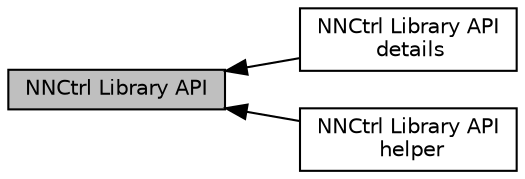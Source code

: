 digraph "NNCtrl Library API"
{
  bgcolor="transparent";
  edge [fontname="Helvetica",fontsize="10",labelfontname="Helvetica",labelfontsize="10"];
  node [fontname="Helvetica",fontsize="10",shape=box];
  rankdir=LR;
  Node1 [label="NNCtrl Library API",height=0.2,width=0.4,color="black", fillcolor="grey75", style="filled", fontcolor="black",tooltip="nnctrl Library API, in file nnctrl.h"];
  Node2 [label="NNCtrl Library API\l details",height=0.2,width=0.4,color="black",URL="$dd/da5/group__nnctrl-api-details.html",tooltip="nnctrl API details, in file nnctrl.h"];
  Node3 [label="NNCtrl Library API\l helper",height=0.2,width=0.4,color="black",URL="$d9/d50/group__nnctrl-helper.html",tooltip="nnctrl Helper, in file nnctrl.h"];
  Node1->Node2 [shape=plaintext, dir="back", style="solid"];
  Node1->Node3 [shape=plaintext, dir="back", style="solid"];
}
